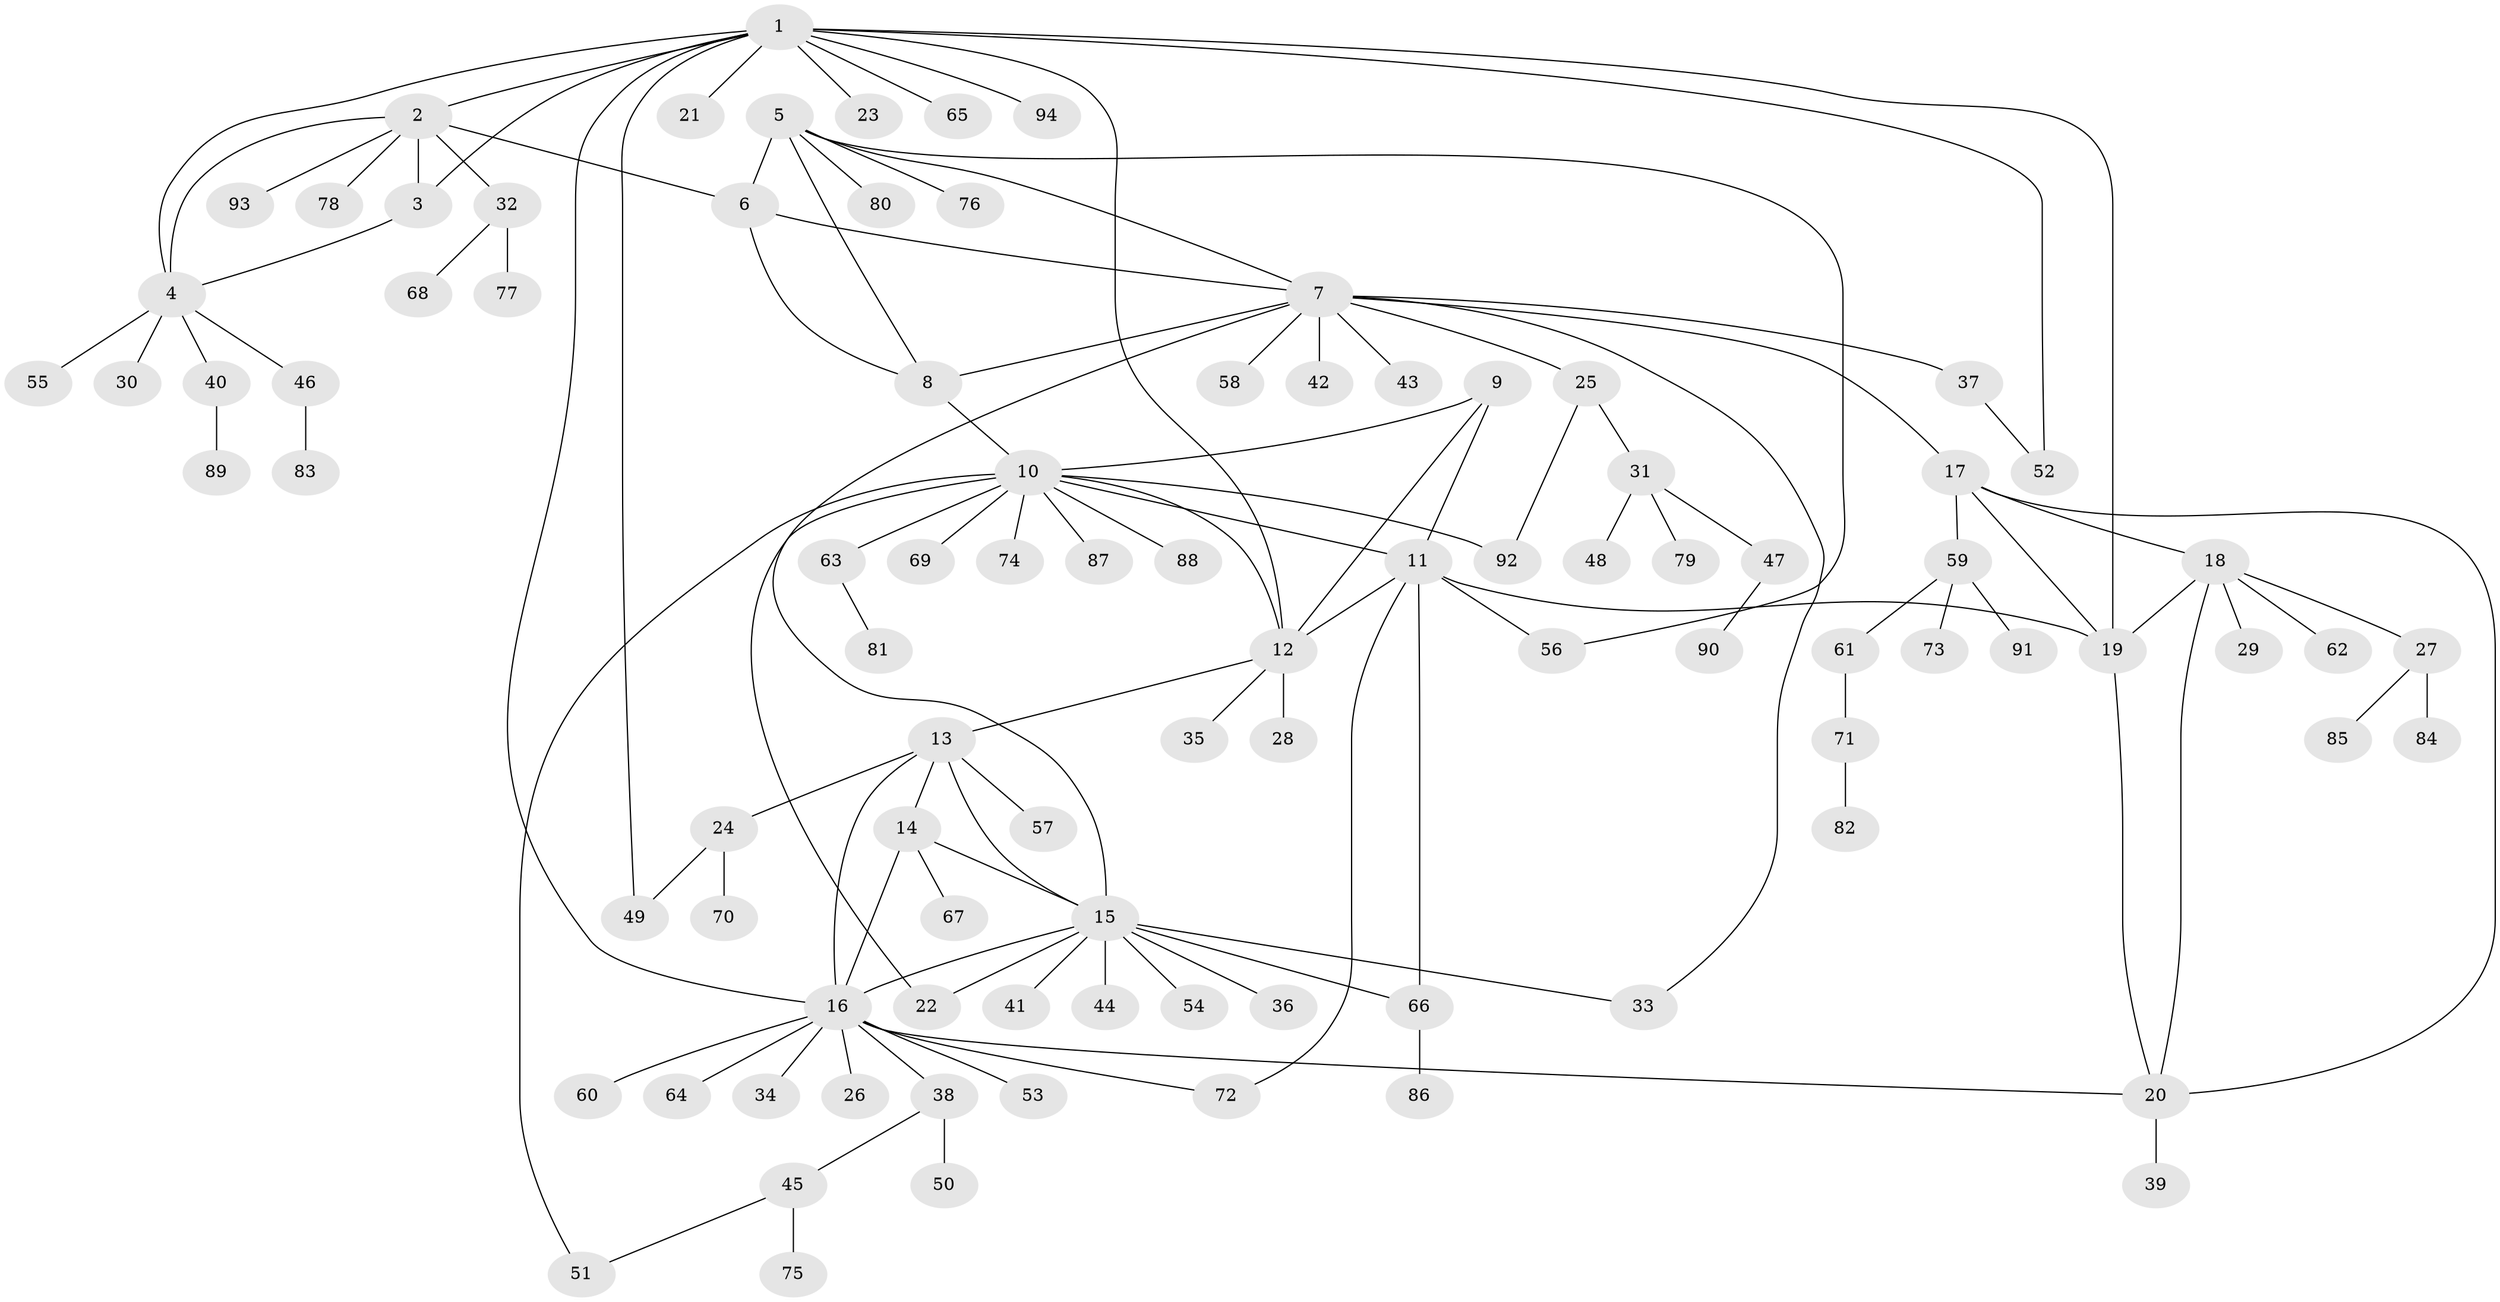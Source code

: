 // coarse degree distribution, {3: 0.07894736842105263, 5: 0.05263157894736842, 4: 0.07894736842105263, 7: 0.02631578947368421, 2: 0.21052631578947367, 6: 0.05263157894736842, 1: 0.39473684210526316, 9: 0.07894736842105263, 8: 0.02631578947368421}
// Generated by graph-tools (version 1.1) at 2025/37/03/04/25 23:37:31]
// undirected, 94 vertices, 123 edges
graph export_dot {
  node [color=gray90,style=filled];
  1;
  2;
  3;
  4;
  5;
  6;
  7;
  8;
  9;
  10;
  11;
  12;
  13;
  14;
  15;
  16;
  17;
  18;
  19;
  20;
  21;
  22;
  23;
  24;
  25;
  26;
  27;
  28;
  29;
  30;
  31;
  32;
  33;
  34;
  35;
  36;
  37;
  38;
  39;
  40;
  41;
  42;
  43;
  44;
  45;
  46;
  47;
  48;
  49;
  50;
  51;
  52;
  53;
  54;
  55;
  56;
  57;
  58;
  59;
  60;
  61;
  62;
  63;
  64;
  65;
  66;
  67;
  68;
  69;
  70;
  71;
  72;
  73;
  74;
  75;
  76;
  77;
  78;
  79;
  80;
  81;
  82;
  83;
  84;
  85;
  86;
  87;
  88;
  89;
  90;
  91;
  92;
  93;
  94;
  1 -- 2;
  1 -- 3;
  1 -- 4;
  1 -- 12;
  1 -- 16;
  1 -- 19;
  1 -- 21;
  1 -- 23;
  1 -- 49;
  1 -- 52;
  1 -- 65;
  1 -- 94;
  2 -- 3;
  2 -- 4;
  2 -- 6;
  2 -- 32;
  2 -- 78;
  2 -- 93;
  3 -- 4;
  4 -- 30;
  4 -- 40;
  4 -- 46;
  4 -- 55;
  5 -- 6;
  5 -- 7;
  5 -- 8;
  5 -- 56;
  5 -- 76;
  5 -- 80;
  6 -- 7;
  6 -- 8;
  7 -- 8;
  7 -- 15;
  7 -- 17;
  7 -- 25;
  7 -- 33;
  7 -- 37;
  7 -- 42;
  7 -- 43;
  7 -- 58;
  8 -- 10;
  9 -- 10;
  9 -- 11;
  9 -- 12;
  10 -- 11;
  10 -- 12;
  10 -- 22;
  10 -- 51;
  10 -- 63;
  10 -- 69;
  10 -- 74;
  10 -- 87;
  10 -- 88;
  10 -- 92;
  11 -- 12;
  11 -- 19;
  11 -- 56;
  11 -- 66;
  11 -- 72;
  12 -- 13;
  12 -- 28;
  12 -- 35;
  13 -- 14;
  13 -- 15;
  13 -- 16;
  13 -- 24;
  13 -- 57;
  14 -- 15;
  14 -- 16;
  14 -- 67;
  15 -- 16;
  15 -- 22;
  15 -- 33;
  15 -- 36;
  15 -- 41;
  15 -- 44;
  15 -- 54;
  15 -- 66;
  16 -- 20;
  16 -- 26;
  16 -- 34;
  16 -- 38;
  16 -- 53;
  16 -- 60;
  16 -- 64;
  16 -- 72;
  17 -- 18;
  17 -- 19;
  17 -- 20;
  17 -- 59;
  18 -- 19;
  18 -- 20;
  18 -- 27;
  18 -- 29;
  18 -- 62;
  19 -- 20;
  20 -- 39;
  24 -- 49;
  24 -- 70;
  25 -- 31;
  25 -- 92;
  27 -- 84;
  27 -- 85;
  31 -- 47;
  31 -- 48;
  31 -- 79;
  32 -- 68;
  32 -- 77;
  37 -- 52;
  38 -- 45;
  38 -- 50;
  40 -- 89;
  45 -- 51;
  45 -- 75;
  46 -- 83;
  47 -- 90;
  59 -- 61;
  59 -- 73;
  59 -- 91;
  61 -- 71;
  63 -- 81;
  66 -- 86;
  71 -- 82;
}
